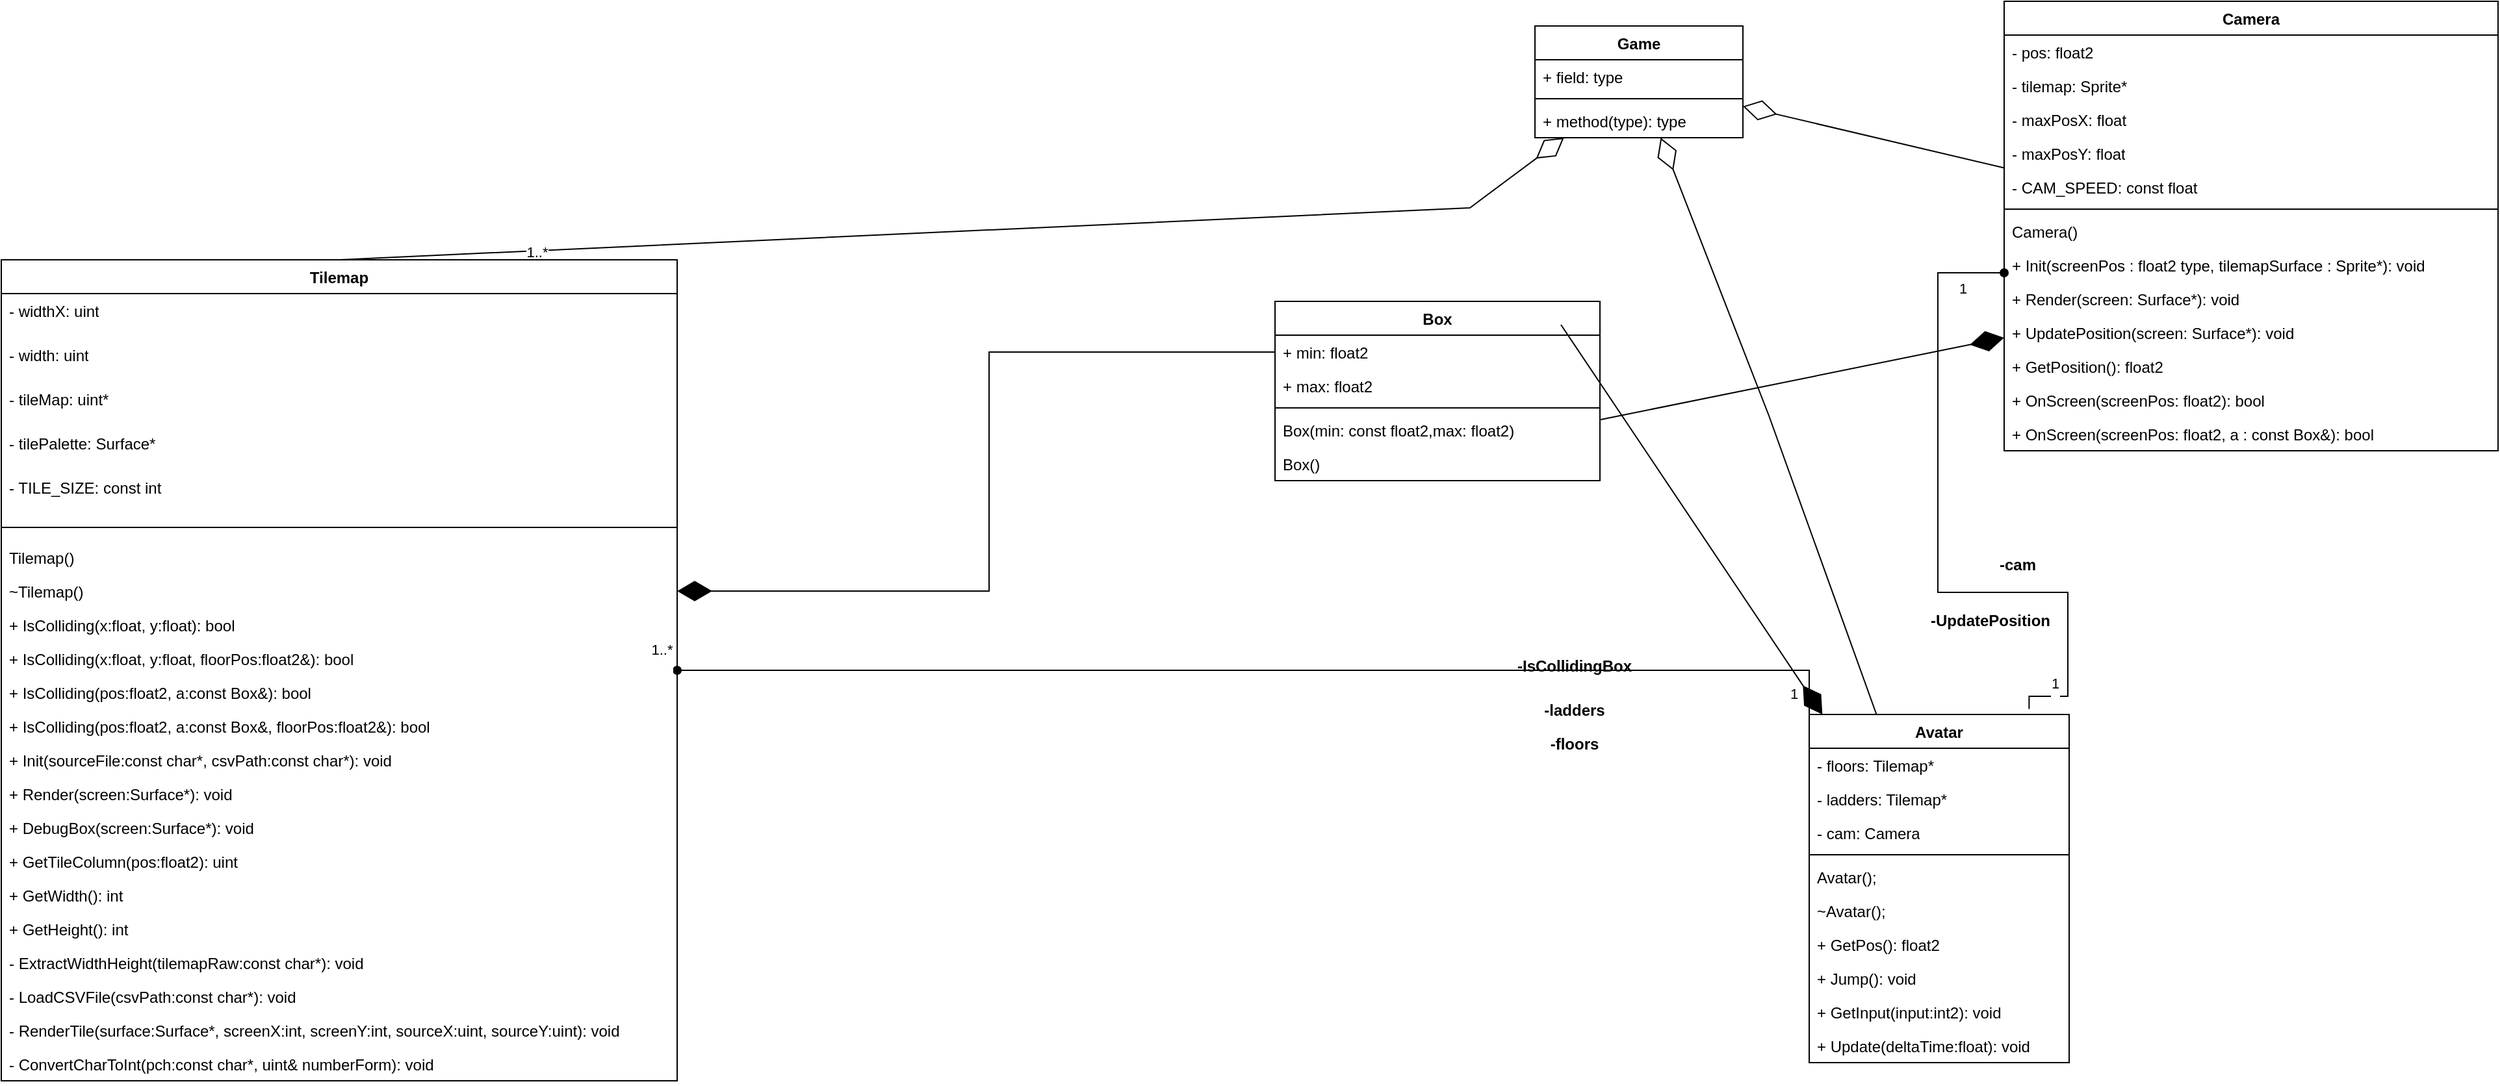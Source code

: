 <mxfile version="21.7.5" type="github">
  <diagram id="C5RBs43oDa-KdzZeNtuy" name="Page-1">
    <mxGraphModel dx="2981" dy="986" grid="1" gridSize="10" guides="1" tooltips="1" connect="1" arrows="1" fold="1" page="1" pageScale="1" pageWidth="827" pageHeight="1169" math="0" shadow="0">
      <root>
        <mxCell id="WIyWlLk6GJQsqaUBKTNV-0" />
        <mxCell id="WIyWlLk6GJQsqaUBKTNV-1" parent="WIyWlLk6GJQsqaUBKTNV-0" />
        <mxCell id="lK6UsOhh-sy1dXCpU7BD-0" value="&lt;div&gt;Game&lt;/div&gt;&lt;div&gt;&lt;br&gt;&lt;/div&gt;&lt;div&gt;&lt;br&gt;&lt;/div&gt;" style="swimlane;fontStyle=1;align=center;verticalAlign=top;childLayout=stackLayout;horizontal=1;startSize=26;horizontalStack=0;resizeParent=1;resizeParentMax=0;resizeLast=0;collapsible=1;marginBottom=0;whiteSpace=wrap;html=1;" parent="WIyWlLk6GJQsqaUBKTNV-1" vertex="1">
          <mxGeometry x="370" y="140" width="160" height="86" as="geometry" />
        </mxCell>
        <mxCell id="lK6UsOhh-sy1dXCpU7BD-1" value="+ field: type" style="text;strokeColor=none;fillColor=none;align=left;verticalAlign=top;spacingLeft=4;spacingRight=4;overflow=hidden;rotatable=0;points=[[0,0.5],[1,0.5]];portConstraint=eastwest;whiteSpace=wrap;html=1;" parent="lK6UsOhh-sy1dXCpU7BD-0" vertex="1">
          <mxGeometry y="26" width="160" height="26" as="geometry" />
        </mxCell>
        <mxCell id="lK6UsOhh-sy1dXCpU7BD-2" value="" style="line;strokeWidth=1;fillColor=none;align=left;verticalAlign=middle;spacingTop=-1;spacingLeft=3;spacingRight=3;rotatable=0;labelPosition=right;points=[];portConstraint=eastwest;strokeColor=inherit;" parent="lK6UsOhh-sy1dXCpU7BD-0" vertex="1">
          <mxGeometry y="52" width="160" height="8" as="geometry" />
        </mxCell>
        <mxCell id="lK6UsOhh-sy1dXCpU7BD-3" value="+ method(type): type" style="text;strokeColor=none;fillColor=none;align=left;verticalAlign=top;spacingLeft=4;spacingRight=4;overflow=hidden;rotatable=0;points=[[0,0.5],[1,0.5]];portConstraint=eastwest;whiteSpace=wrap;html=1;" parent="lK6UsOhh-sy1dXCpU7BD-0" vertex="1">
          <mxGeometry y="60" width="160" height="26" as="geometry" />
        </mxCell>
        <mxCell id="lK6UsOhh-sy1dXCpU7BD-16" value="" style="endArrow=diamondThin;html=1;rounded=0;align=center;verticalAlign=top;endFill=0;labelBackgroundColor=none;endSize=24;startArrow=none;startFill=0;exitX=0.5;exitY=0;exitDx=0;exitDy=0;" parent="WIyWlLk6GJQsqaUBKTNV-1" source="lK6UsOhh-sy1dXCpU7BD-4" target="lK6UsOhh-sy1dXCpU7BD-0" edge="1">
          <mxGeometry relative="1" as="geometry">
            <mxPoint x="230" y="240" as="sourcePoint" />
            <mxPoint x="390" y="240" as="targetPoint" />
            <Array as="points">
              <mxPoint x="320" y="280" />
            </Array>
          </mxGeometry>
        </mxCell>
        <mxCell id="lK6UsOhh-sy1dXCpU7BD-23" value="&lt;div&gt;1..*&lt;/div&gt;&lt;div&gt;&lt;br&gt;&lt;/div&gt;" style="edgeLabel;html=1;align=center;verticalAlign=middle;resizable=0;points=[];rotation=0;container=1;" parent="lK6UsOhh-sy1dXCpU7BD-16" vertex="1" connectable="0">
          <mxGeometry relative="1" as="geometry">
            <mxPoint x="-328" y="23" as="offset" />
          </mxGeometry>
        </mxCell>
        <mxCell id="lK6UsOhh-sy1dXCpU7BD-21" value="" style="endArrow=diamondThin;html=1;rounded=0;align=center;verticalAlign=top;endFill=0;labelBackgroundColor=none;endSize=24;startArrow=none;startFill=0;" parent="WIyWlLk6GJQsqaUBKTNV-1" source="lK6UsOhh-sy1dXCpU7BD-8" target="lK6UsOhh-sy1dXCpU7BD-0" edge="1">
          <mxGeometry relative="1" as="geometry">
            <mxPoint x="280" y="330" as="sourcePoint" />
            <mxPoint x="402" y="236" as="targetPoint" />
            <Array as="points">
              <mxPoint x="550" y="440" />
            </Array>
          </mxGeometry>
        </mxCell>
        <mxCell id="lK6UsOhh-sy1dXCpU7BD-22" value="" style="endArrow=diamondThin;html=1;rounded=0;align=center;verticalAlign=top;endFill=0;labelBackgroundColor=none;endSize=24;startArrow=none;startFill=0;" parent="WIyWlLk6GJQsqaUBKTNV-1" source="lK6UsOhh-sy1dXCpU7BD-171" target="lK6UsOhh-sy1dXCpU7BD-0" edge="1">
          <mxGeometry relative="1" as="geometry">
            <mxPoint x="1052.5" y="150" as="sourcePoint" />
            <mxPoint x="465" y="236" as="targetPoint" />
            <Array as="points" />
          </mxGeometry>
        </mxCell>
        <mxCell id="lK6UsOhh-sy1dXCpU7BD-50" style="edgeStyle=orthogonalEdgeStyle;rounded=0;orthogonalLoop=1;jettySize=auto;html=1;endArrow=oval;endFill=1;exitX=0.846;exitY=-0.016;exitDx=0;exitDy=0;exitPerimeter=0;" parent="WIyWlLk6GJQsqaUBKTNV-1" source="lK6UsOhh-sy1dXCpU7BD-8" target="lK6UsOhh-sy1dXCpU7BD-171" edge="1">
          <mxGeometry relative="1" as="geometry">
            <mxPoint x="905.029" y="227.667" as="targetPoint" />
            <Array as="points">
              <mxPoint x="750" y="656" />
              <mxPoint x="780" y="656" />
              <mxPoint x="780" y="576" />
              <mxPoint x="680" y="576" />
              <mxPoint x="680" y="330" />
              <mxPoint x="905" y="330" />
            </Array>
          </mxGeometry>
        </mxCell>
        <mxCell id="lK6UsOhh-sy1dXCpU7BD-51" style="edgeStyle=orthogonalEdgeStyle;rounded=0;orthogonalLoop=1;jettySize=auto;html=1;exitX=0;exitY=0;exitDx=0;exitDy=0;endArrow=oval;endFill=1;" parent="WIyWlLk6GJQsqaUBKTNV-1" source="lK6UsOhh-sy1dXCpU7BD-8" target="lK6UsOhh-sy1dXCpU7BD-4" edge="1">
          <mxGeometry relative="1" as="geometry" />
        </mxCell>
        <mxCell id="lK6UsOhh-sy1dXCpU7BD-86" value="" style="group" parent="WIyWlLk6GJQsqaUBKTNV-1" vertex="1" connectable="0">
          <mxGeometry x="-810" y="320" width="520" height="632" as="geometry" />
        </mxCell>
        <mxCell id="lK6UsOhh-sy1dXCpU7BD-4" value="&lt;div&gt;Tilemap&lt;/div&gt;&lt;div&gt;&lt;br&gt;&lt;/div&gt;&lt;div&gt;&lt;br&gt;&lt;/div&gt;&lt;div&gt;&lt;br&gt;&lt;/div&gt;" style="swimlane;fontStyle=1;align=center;verticalAlign=top;childLayout=stackLayout;horizontal=1;startSize=26;horizontalStack=0;resizeParent=1;resizeParentMax=0;resizeLast=0;collapsible=1;marginBottom=0;whiteSpace=wrap;html=1;rounded=0;" parent="lK6UsOhh-sy1dXCpU7BD-86" vertex="1">
          <mxGeometry width="520" height="632" as="geometry" />
        </mxCell>
        <mxCell id="lK6UsOhh-sy1dXCpU7BD-5" value="&lt;div&gt;- widthX: uint&lt;/div&gt;" style="text;strokeColor=none;fillColor=none;align=left;verticalAlign=top;spacingLeft=4;spacingRight=4;overflow=hidden;rotatable=0;points=[[0,0.5],[1,0.5]];portConstraint=eastwest;whiteSpace=wrap;html=1;" parent="lK6UsOhh-sy1dXCpU7BD-4" vertex="1">
          <mxGeometry y="26" width="520" height="34" as="geometry" />
        </mxCell>
        <mxCell id="lK6UsOhh-sy1dXCpU7BD-30" value="&lt;div&gt;- width: uint&lt;/div&gt;" style="text;strokeColor=none;fillColor=none;align=left;verticalAlign=top;spacingLeft=4;spacingRight=4;overflow=hidden;rotatable=0;points=[[0,0.5],[1,0.5]];portConstraint=eastwest;whiteSpace=wrap;html=1;" parent="lK6UsOhh-sy1dXCpU7BD-4" vertex="1">
          <mxGeometry y="60" width="520" height="34" as="geometry" />
        </mxCell>
        <mxCell id="lK6UsOhh-sy1dXCpU7BD-31" value="&lt;div&gt;- tileMap: uint*&lt;/div&gt;" style="text;strokeColor=none;fillColor=none;align=left;verticalAlign=top;spacingLeft=4;spacingRight=4;overflow=hidden;rotatable=0;points=[[0,0.5],[1,0.5]];portConstraint=eastwest;whiteSpace=wrap;html=1;" parent="lK6UsOhh-sy1dXCpU7BD-4" vertex="1">
          <mxGeometry y="94" width="520" height="34" as="geometry" />
        </mxCell>
        <mxCell id="lK6UsOhh-sy1dXCpU7BD-32" value="&lt;div&gt;- tilePalette: Surface*&lt;/div&gt;" style="text;strokeColor=none;fillColor=none;align=left;verticalAlign=top;spacingLeft=4;spacingRight=4;overflow=hidden;rotatable=0;points=[[0,0.5],[1,0.5]];portConstraint=eastwest;whiteSpace=wrap;html=1;" parent="lK6UsOhh-sy1dXCpU7BD-4" vertex="1">
          <mxGeometry y="128" width="520" height="34" as="geometry" />
        </mxCell>
        <mxCell id="lK6UsOhh-sy1dXCpU7BD-33" value="&lt;div&gt;- TILE_SIZE: const int&lt;/div&gt;" style="text;strokeColor=none;fillColor=none;align=left;verticalAlign=top;spacingLeft=4;spacingRight=4;overflow=hidden;rotatable=0;points=[[0,0.5],[1,0.5]];portConstraint=eastwest;whiteSpace=wrap;html=1;" parent="lK6UsOhh-sy1dXCpU7BD-4" vertex="1">
          <mxGeometry y="162" width="520" height="34" as="geometry" />
        </mxCell>
        <mxCell id="lK6UsOhh-sy1dXCpU7BD-6" value="" style="line;strokeWidth=1;fillColor=none;align=left;verticalAlign=middle;spacingTop=-1;spacingLeft=3;spacingRight=3;rotatable=0;labelPosition=right;points=[];portConstraint=eastwest;strokeColor=inherit;" parent="lK6UsOhh-sy1dXCpU7BD-4" vertex="1">
          <mxGeometry y="196" width="520" height="20" as="geometry" />
        </mxCell>
        <mxCell id="lK6UsOhh-sy1dXCpU7BD-7" value="Tilemap() " style="text;strokeColor=none;fillColor=none;align=left;verticalAlign=top;spacingLeft=4;spacingRight=4;overflow=hidden;rotatable=0;points=[[0,0.5],[1,0.5]];portConstraint=eastwest;whiteSpace=wrap;html=1;" parent="lK6UsOhh-sy1dXCpU7BD-4" vertex="1">
          <mxGeometry y="216" width="520" height="26" as="geometry" />
        </mxCell>
        <mxCell id="lK6UsOhh-sy1dXCpU7BD-35" value="~Tilemap()" style="text;strokeColor=none;fillColor=none;align=left;verticalAlign=top;spacingLeft=4;spacingRight=4;overflow=hidden;rotatable=0;points=[[0,0.5],[1,0.5]];portConstraint=eastwest;whiteSpace=wrap;html=1;" parent="lK6UsOhh-sy1dXCpU7BD-4" vertex="1">
          <mxGeometry y="242" width="520" height="26" as="geometry" />
        </mxCell>
        <mxCell id="lK6UsOhh-sy1dXCpU7BD-34" value="+ IsColliding(x:float, y:float): bool" style="text;strokeColor=none;fillColor=none;align=left;verticalAlign=top;spacingLeft=4;spacingRight=4;overflow=hidden;rotatable=0;points=[[0,0.5],[1,0.5]];portConstraint=eastwest;whiteSpace=wrap;html=1;" parent="lK6UsOhh-sy1dXCpU7BD-4" vertex="1">
          <mxGeometry y="268" width="520" height="26" as="geometry" />
        </mxCell>
        <mxCell id="lK6UsOhh-sy1dXCpU7BD-36" value="+ IsColliding(x:float, y:float, floorPos:float2&amp;amp;): bool" style="text;strokeColor=none;fillColor=none;align=left;verticalAlign=top;spacingLeft=4;spacingRight=4;overflow=hidden;rotatable=0;points=[[0,0.5],[1,0.5]];portConstraint=eastwest;whiteSpace=wrap;html=1;" parent="lK6UsOhh-sy1dXCpU7BD-4" vertex="1">
          <mxGeometry y="294" width="520" height="26" as="geometry" />
        </mxCell>
        <mxCell id="lK6UsOhh-sy1dXCpU7BD-37" value="+ IsColliding(pos:float2, a:const Box&amp;amp;): bool" style="text;strokeColor=none;fillColor=none;align=left;verticalAlign=top;spacingLeft=4;spacingRight=4;overflow=hidden;rotatable=0;points=[[0,0.5],[1,0.5]];portConstraint=eastwest;whiteSpace=wrap;html=1;" parent="lK6UsOhh-sy1dXCpU7BD-4" vertex="1">
          <mxGeometry y="320" width="520" height="26" as="geometry" />
        </mxCell>
        <mxCell id="lK6UsOhh-sy1dXCpU7BD-39" value="+ IsColliding(pos:float2, a:const Box&amp;amp;, floorPos:float2&amp;amp;): bool" style="text;strokeColor=none;fillColor=none;align=left;verticalAlign=top;spacingLeft=4;spacingRight=4;overflow=hidden;rotatable=0;points=[[0,0.5],[1,0.5]];portConstraint=eastwest;whiteSpace=wrap;html=1;" parent="lK6UsOhh-sy1dXCpU7BD-4" vertex="1">
          <mxGeometry y="346" width="520" height="26" as="geometry" />
        </mxCell>
        <mxCell id="lK6UsOhh-sy1dXCpU7BD-40" value="+ Init(sourceFile:const char*, csvPath:const char*): void" style="text;strokeColor=none;fillColor=none;align=left;verticalAlign=top;spacingLeft=4;spacingRight=4;overflow=hidden;rotatable=0;points=[[0,0.5],[1,0.5]];portConstraint=eastwest;whiteSpace=wrap;html=1;" parent="lK6UsOhh-sy1dXCpU7BD-4" vertex="1">
          <mxGeometry y="372" width="520" height="26" as="geometry" />
        </mxCell>
        <mxCell id="lK6UsOhh-sy1dXCpU7BD-41" value="+ Render(screen:Surface*): void" style="text;strokeColor=none;fillColor=none;align=left;verticalAlign=top;spacingLeft=4;spacingRight=4;overflow=hidden;rotatable=0;points=[[0,0.5],[1,0.5]];portConstraint=eastwest;whiteSpace=wrap;html=1;" parent="lK6UsOhh-sy1dXCpU7BD-4" vertex="1">
          <mxGeometry y="398" width="520" height="26" as="geometry" />
        </mxCell>
        <mxCell id="lK6UsOhh-sy1dXCpU7BD-42" value="+ DebugBox(screen:Surface*): void" style="text;strokeColor=none;fillColor=none;align=left;verticalAlign=top;spacingLeft=4;spacingRight=4;overflow=hidden;rotatable=0;points=[[0,0.5],[1,0.5]];portConstraint=eastwest;whiteSpace=wrap;html=1;" parent="lK6UsOhh-sy1dXCpU7BD-4" vertex="1">
          <mxGeometry y="424" width="520" height="26" as="geometry" />
        </mxCell>
        <mxCell id="lK6UsOhh-sy1dXCpU7BD-43" value="+ GetTileColumn(pos:float2): uint" style="text;strokeColor=none;fillColor=none;align=left;verticalAlign=top;spacingLeft=4;spacingRight=4;overflow=hidden;rotatable=0;points=[[0,0.5],[1,0.5]];portConstraint=eastwest;whiteSpace=wrap;html=1;" parent="lK6UsOhh-sy1dXCpU7BD-4" vertex="1">
          <mxGeometry y="450" width="520" height="26" as="geometry" />
        </mxCell>
        <mxCell id="lK6UsOhh-sy1dXCpU7BD-44" value="+ GetWidth(): int" style="text;strokeColor=none;fillColor=none;align=left;verticalAlign=top;spacingLeft=4;spacingRight=4;overflow=hidden;rotatable=0;points=[[0,0.5],[1,0.5]];portConstraint=eastwest;whiteSpace=wrap;html=1;" parent="lK6UsOhh-sy1dXCpU7BD-4" vertex="1">
          <mxGeometry y="476" width="520" height="26" as="geometry" />
        </mxCell>
        <mxCell id="lK6UsOhh-sy1dXCpU7BD-45" value="+ GetHeight(): int" style="text;strokeColor=none;fillColor=none;align=left;verticalAlign=top;spacingLeft=4;spacingRight=4;overflow=hidden;rotatable=0;points=[[0,0.5],[1,0.5]];portConstraint=eastwest;whiteSpace=wrap;html=1;" parent="lK6UsOhh-sy1dXCpU7BD-4" vertex="1">
          <mxGeometry y="502" width="520" height="26" as="geometry" />
        </mxCell>
        <mxCell id="lK6UsOhh-sy1dXCpU7BD-59" value="- ExtractWidthHeight(tilemapRaw:const char*): void" style="text;strokeColor=none;fillColor=none;align=left;verticalAlign=top;spacingLeft=4;spacingRight=4;overflow=hidden;rotatable=0;points=[[0,0.5],[1,0.5]];portConstraint=eastwest;whiteSpace=wrap;html=1;" parent="lK6UsOhh-sy1dXCpU7BD-4" vertex="1">
          <mxGeometry y="528" width="520" height="26" as="geometry" />
        </mxCell>
        <mxCell id="lK6UsOhh-sy1dXCpU7BD-60" value="- LoadCSVFile(csvPath:const char*): void" style="text;strokeColor=none;fillColor=none;align=left;verticalAlign=top;spacingLeft=4;spacingRight=4;overflow=hidden;rotatable=0;points=[[0,0.5],[1,0.5]];portConstraint=eastwest;whiteSpace=wrap;html=1;" parent="lK6UsOhh-sy1dXCpU7BD-4" vertex="1">
          <mxGeometry y="554" width="520" height="26" as="geometry" />
        </mxCell>
        <mxCell id="lK6UsOhh-sy1dXCpU7BD-61" value="- RenderTile(surface:Surface*, screenX:int, screenY:int, sourceX:uint, sourceY:uint): void" style="text;strokeColor=none;fillColor=none;align=left;verticalAlign=top;spacingLeft=4;spacingRight=4;overflow=hidden;rotatable=0;points=[[0,0.5],[1,0.5]];portConstraint=eastwest;whiteSpace=wrap;html=1;" parent="lK6UsOhh-sy1dXCpU7BD-4" vertex="1">
          <mxGeometry y="580" width="520" height="26" as="geometry" />
        </mxCell>
        <mxCell id="lK6UsOhh-sy1dXCpU7BD-62" value="- ConvertCharToInt(pch:const char*, uint&amp;amp; numberForm): void" style="text;strokeColor=none;fillColor=none;align=left;verticalAlign=top;spacingLeft=4;spacingRight=4;overflow=hidden;rotatable=0;points=[[0,0.5],[1,0.5]];portConstraint=eastwest;whiteSpace=wrap;html=1;" parent="lK6UsOhh-sy1dXCpU7BD-4" vertex="1">
          <mxGeometry y="606" width="520" height="26" as="geometry" />
        </mxCell>
        <mxCell id="lK6UsOhh-sy1dXCpU7BD-52" value="&lt;div&gt;1..*&lt;/div&gt;&lt;div&gt;&lt;br&gt;&lt;/div&gt;" style="edgeLabel;html=1;align=center;verticalAlign=middle;resizable=0;points=[];container=0;" parent="lK6UsOhh-sy1dXCpU7BD-86" vertex="1" connectable="0">
          <mxGeometry x="550" y="320" as="geometry">
            <mxPoint x="-42" y="-13" as="offset" />
          </mxGeometry>
        </mxCell>
        <mxCell id="lK6UsOhh-sy1dXCpU7BD-87" value="" style="group" parent="WIyWlLk6GJQsqaUBKTNV-1" vertex="1" connectable="0">
          <mxGeometry x="360" y="560" width="451" height="352" as="geometry" />
        </mxCell>
        <mxCell id="lK6UsOhh-sy1dXCpU7BD-72" value="-ladders" style="text;align=center;fontStyle=1;verticalAlign=middle;spacingLeft=3;spacingRight=3;strokeColor=none;rotatable=0;points=[[0,0.5],[1,0.5]];portConstraint=eastwest;html=1;" parent="lK6UsOhh-sy1dXCpU7BD-87" vertex="1">
          <mxGeometry y="94" width="80" height="26" as="geometry" />
        </mxCell>
        <mxCell id="lK6UsOhh-sy1dXCpU7BD-73" value="-floors" style="text;align=center;fontStyle=1;verticalAlign=middle;spacingLeft=3;spacingRight=3;strokeColor=none;rotatable=0;points=[[0,0.5],[1,0.5]];portConstraint=eastwest;html=1;" parent="lK6UsOhh-sy1dXCpU7BD-87" vertex="1">
          <mxGeometry y="120" width="80" height="26" as="geometry" />
        </mxCell>
        <mxCell id="lK6UsOhh-sy1dXCpU7BD-75" value="-IsCollidingBox" style="text;align=center;fontStyle=1;verticalAlign=middle;spacingLeft=3;spacingRight=3;strokeColor=none;rotatable=0;points=[[0,0.5],[1,0.5]];portConstraint=eastwest;html=1;" parent="lK6UsOhh-sy1dXCpU7BD-87" vertex="1">
          <mxGeometry y="60" width="80" height="26" as="geometry" />
        </mxCell>
        <mxCell id="lK6UsOhh-sy1dXCpU7BD-76" value="-UpdatePosition" style="text;align=center;fontStyle=1;verticalAlign=middle;spacingLeft=3;spacingRight=3;strokeColor=none;rotatable=0;points=[[0,0.5],[1,0.5]];portConstraint=eastwest;html=1;" parent="lK6UsOhh-sy1dXCpU7BD-87" vertex="1">
          <mxGeometry x="320" y="25" width="80" height="26" as="geometry" />
        </mxCell>
        <mxCell id="lK6UsOhh-sy1dXCpU7BD-85" value="" style="group" parent="lK6UsOhh-sy1dXCpU7BD-87" vertex="1" connectable="0">
          <mxGeometry x="209.003" y="93.0" width="211.997" height="259.0" as="geometry" />
        </mxCell>
        <mxCell id="lK6UsOhh-sy1dXCpU7BD-8" value="&lt;div&gt;Avatar&lt;/div&gt;&lt;div&gt;&lt;br&gt;&lt;/div&gt;" style="swimlane;fontStyle=1;align=center;verticalAlign=top;childLayout=stackLayout;horizontal=1;startSize=26;horizontalStack=0;resizeParent=1;resizeParentMax=0;resizeLast=0;collapsible=1;marginBottom=0;whiteSpace=wrap;html=1;" parent="lK6UsOhh-sy1dXCpU7BD-85" vertex="1">
          <mxGeometry x="11.997" y="17.0" width="200" height="268" as="geometry" />
        </mxCell>
        <mxCell id="lK6UsOhh-sy1dXCpU7BD-9" value="- floors: Tilemap*" style="text;strokeColor=none;fillColor=none;align=left;verticalAlign=top;spacingLeft=4;spacingRight=4;overflow=hidden;rotatable=0;points=[[0,0.5],[1,0.5]];portConstraint=eastwest;whiteSpace=wrap;html=1;" parent="lK6UsOhh-sy1dXCpU7BD-8" vertex="1">
          <mxGeometry y="26" width="200" height="26" as="geometry" />
        </mxCell>
        <mxCell id="lK6UsOhh-sy1dXCpU7BD-88" value="- ladders: Tilemap*" style="text;strokeColor=none;fillColor=none;align=left;verticalAlign=top;spacingLeft=4;spacingRight=4;overflow=hidden;rotatable=0;points=[[0,0.5],[1,0.5]];portConstraint=eastwest;whiteSpace=wrap;html=1;" parent="lK6UsOhh-sy1dXCpU7BD-8" vertex="1">
          <mxGeometry y="52" width="200" height="26" as="geometry" />
        </mxCell>
        <mxCell id="lK6UsOhh-sy1dXCpU7BD-26" value="- cam: Camera" style="text;strokeColor=none;fillColor=none;align=left;verticalAlign=top;spacingLeft=4;spacingRight=4;overflow=hidden;rotatable=0;points=[[0,0.5],[1,0.5]];portConstraint=eastwest;whiteSpace=wrap;html=1;" parent="lK6UsOhh-sy1dXCpU7BD-8" vertex="1">
          <mxGeometry y="78" width="200" height="26" as="geometry" />
        </mxCell>
        <mxCell id="lK6UsOhh-sy1dXCpU7BD-10" value="" style="line;strokeWidth=1;fillColor=none;align=left;verticalAlign=middle;spacingTop=-1;spacingLeft=3;spacingRight=3;rotatable=0;labelPosition=right;points=[];portConstraint=eastwest;strokeColor=inherit;" parent="lK6UsOhh-sy1dXCpU7BD-8" vertex="1">
          <mxGeometry y="104" width="200" height="8" as="geometry" />
        </mxCell>
        <mxCell id="lK6UsOhh-sy1dXCpU7BD-11" value="Avatar();" style="text;strokeColor=none;fillColor=none;align=left;verticalAlign=top;spacingLeft=4;spacingRight=4;overflow=hidden;rotatable=0;points=[[0,0.5],[1,0.5]];portConstraint=eastwest;whiteSpace=wrap;html=1;" parent="lK6UsOhh-sy1dXCpU7BD-8" vertex="1">
          <mxGeometry y="112" width="200" height="26" as="geometry" />
        </mxCell>
        <mxCell id="lK6UsOhh-sy1dXCpU7BD-55" value="~Avatar();" style="text;strokeColor=none;fillColor=none;align=left;verticalAlign=top;spacingLeft=4;spacingRight=4;overflow=hidden;rotatable=0;points=[[0,0.5],[1,0.5]];portConstraint=eastwest;whiteSpace=wrap;html=1;" parent="lK6UsOhh-sy1dXCpU7BD-8" vertex="1">
          <mxGeometry y="138" width="200" height="26" as="geometry" />
        </mxCell>
        <mxCell id="lK6UsOhh-sy1dXCpU7BD-54" value="+ GetPos(): float2" style="text;strokeColor=none;fillColor=none;align=left;verticalAlign=top;spacingLeft=4;spacingRight=4;overflow=hidden;rotatable=0;points=[[0,0.5],[1,0.5]];portConstraint=eastwest;whiteSpace=wrap;html=1;" parent="lK6UsOhh-sy1dXCpU7BD-8" vertex="1">
          <mxGeometry y="164" width="200" height="26" as="geometry" />
        </mxCell>
        <mxCell id="lK6UsOhh-sy1dXCpU7BD-56" value="+ Jump(): void" style="text;strokeColor=none;fillColor=none;align=left;verticalAlign=top;spacingLeft=4;spacingRight=4;overflow=hidden;rotatable=0;points=[[0,0.5],[1,0.5]];portConstraint=eastwest;whiteSpace=wrap;html=1;" parent="lK6UsOhh-sy1dXCpU7BD-8" vertex="1">
          <mxGeometry y="190" width="200" height="26" as="geometry" />
        </mxCell>
        <mxCell id="lK6UsOhh-sy1dXCpU7BD-58" value="+ GetInput(input:int2): void" style="text;strokeColor=none;fillColor=none;align=left;verticalAlign=top;spacingLeft=4;spacingRight=4;overflow=hidden;rotatable=0;points=[[0,0.5],[1,0.5]];portConstraint=eastwest;whiteSpace=wrap;html=1;" parent="lK6UsOhh-sy1dXCpU7BD-8" vertex="1">
          <mxGeometry y="216" width="200" height="26" as="geometry" />
        </mxCell>
        <mxCell id="lK6UsOhh-sy1dXCpU7BD-57" value="+ Update(deltaTime:float): void" style="text;strokeColor=none;fillColor=none;align=left;verticalAlign=top;spacingLeft=4;spacingRight=4;overflow=hidden;rotatable=0;points=[[0,0.5],[1,0.5]];portConstraint=eastwest;whiteSpace=wrap;html=1;" parent="lK6UsOhh-sy1dXCpU7BD-8" vertex="1">
          <mxGeometry y="242" width="200" height="26" as="geometry" />
        </mxCell>
        <mxCell id="lK6UsOhh-sy1dXCpU7BD-46" value="&lt;div&gt;1&lt;/div&gt;&lt;div&gt;&lt;br&gt;&lt;/div&gt;" style="edgeLabel;html=1;align=center;verticalAlign=middle;resizable=0;points=[];" parent="lK6UsOhh-sy1dXCpU7BD-85" vertex="1" connectable="0">
          <mxGeometry x="12" y="3" as="geometry">
            <mxPoint x="-12" y="5" as="offset" />
          </mxGeometry>
        </mxCell>
        <mxCell id="lK6UsOhh-sy1dXCpU7BD-83" value="&lt;div&gt;1&lt;/div&gt;&lt;div&gt;&lt;br&gt;&lt;/div&gt;" style="edgeLabel;html=1;align=center;verticalAlign=middle;resizable=0;points=[];" parent="lK6UsOhh-sy1dXCpU7BD-85" vertex="1" connectable="0">
          <mxGeometry x="292" y="3" as="geometry">
            <mxPoint x="-91" y="-3" as="offset" />
          </mxGeometry>
        </mxCell>
        <mxCell id="lK6UsOhh-sy1dXCpU7BD-77" value="-cam" style="text;align=center;fontStyle=1;verticalAlign=middle;spacingLeft=3;spacingRight=3;strokeColor=none;rotatable=0;points=[[0,0.5],[1,0.5]];portConstraint=eastwest;html=1;" parent="WIyWlLk6GJQsqaUBKTNV-1" vertex="1">
          <mxGeometry x="701" y="540" width="80" height="30" as="geometry" />
        </mxCell>
        <mxCell id="lK6UsOhh-sy1dXCpU7BD-103" value="Box" style="swimlane;fontStyle=1;align=center;verticalAlign=top;childLayout=stackLayout;horizontal=1;startSize=26;horizontalStack=0;resizeParent=1;resizeParentMax=0;resizeLast=0;collapsible=1;marginBottom=0;whiteSpace=wrap;html=1;" parent="WIyWlLk6GJQsqaUBKTNV-1" vertex="1">
          <mxGeometry x="170" y="352" width="250" height="138" as="geometry" />
        </mxCell>
        <mxCell id="lK6UsOhh-sy1dXCpU7BD-112" value="" style="endArrow=diamondThin;endFill=1;endSize=24;html=1;rounded=0;" parent="lK6UsOhh-sy1dXCpU7BD-103" target="lK6UsOhh-sy1dXCpU7BD-8" edge="1">
          <mxGeometry width="160" relative="1" as="geometry">
            <mxPoint x="220" y="18" as="sourcePoint" />
            <mxPoint x="380" y="18" as="targetPoint" />
          </mxGeometry>
        </mxCell>
        <mxCell id="lK6UsOhh-sy1dXCpU7BD-104" value="+ min: float2" style="text;strokeColor=none;fillColor=none;align=left;verticalAlign=top;spacingLeft=4;spacingRight=4;overflow=hidden;rotatable=0;points=[[0,0.5],[1,0.5]];portConstraint=eastwest;whiteSpace=wrap;html=1;" parent="lK6UsOhh-sy1dXCpU7BD-103" vertex="1">
          <mxGeometry y="26" width="250" height="26" as="geometry" />
        </mxCell>
        <mxCell id="lK6UsOhh-sy1dXCpU7BD-107" value="+ max: float2" style="text;strokeColor=none;fillColor=none;align=left;verticalAlign=top;spacingLeft=4;spacingRight=4;overflow=hidden;rotatable=0;points=[[0,0.5],[1,0.5]];portConstraint=eastwest;whiteSpace=wrap;html=1;" parent="lK6UsOhh-sy1dXCpU7BD-103" vertex="1">
          <mxGeometry y="52" width="250" height="26" as="geometry" />
        </mxCell>
        <mxCell id="lK6UsOhh-sy1dXCpU7BD-105" value="" style="line;strokeWidth=1;fillColor=none;align=left;verticalAlign=middle;spacingTop=-1;spacingLeft=3;spacingRight=3;rotatable=0;labelPosition=right;points=[];portConstraint=eastwest;strokeColor=inherit;" parent="lK6UsOhh-sy1dXCpU7BD-103" vertex="1">
          <mxGeometry y="78" width="250" height="8" as="geometry" />
        </mxCell>
        <mxCell id="lK6UsOhh-sy1dXCpU7BD-106" value="Box(min: const float2,max: float2)" style="text;strokeColor=none;fillColor=none;align=left;verticalAlign=top;spacingLeft=4;spacingRight=4;overflow=hidden;rotatable=0;points=[[0,0.5],[1,0.5]];portConstraint=eastwest;whiteSpace=wrap;html=1;" parent="lK6UsOhh-sy1dXCpU7BD-103" vertex="1">
          <mxGeometry y="86" width="250" height="26" as="geometry" />
        </mxCell>
        <mxCell id="lK6UsOhh-sy1dXCpU7BD-108" value="Box()" style="text;strokeColor=none;fillColor=none;align=left;verticalAlign=top;spacingLeft=4;spacingRight=4;overflow=hidden;rotatable=0;points=[[0,0.5],[1,0.5]];portConstraint=eastwest;whiteSpace=wrap;html=1;" parent="lK6UsOhh-sy1dXCpU7BD-103" vertex="1">
          <mxGeometry y="112" width="250" height="26" as="geometry" />
        </mxCell>
        <mxCell id="lK6UsOhh-sy1dXCpU7BD-109" value="" style="endArrow=diamondThin;endFill=1;endSize=24;html=1;rounded=0;" parent="WIyWlLk6GJQsqaUBKTNV-1" edge="1">
          <mxGeometry width="160" relative="1" as="geometry">
            <mxPoint x="420" y="443.091" as="sourcePoint" />
            <mxPoint x="731" y="379.996" as="targetPoint" />
          </mxGeometry>
        </mxCell>
        <mxCell id="lK6UsOhh-sy1dXCpU7BD-113" style="edgeStyle=orthogonalEdgeStyle;rounded=0;orthogonalLoop=1;jettySize=auto;html=1;exitX=0;exitY=0.5;exitDx=0;exitDy=0;endArrow=diamondThin;endFill=1;entryX=1;entryY=0.5;entryDx=0;entryDy=0;endSize=24;" parent="WIyWlLk6GJQsqaUBKTNV-1" source="lK6UsOhh-sy1dXCpU7BD-104" target="lK6UsOhh-sy1dXCpU7BD-35" edge="1">
          <mxGeometry relative="1" as="geometry" />
        </mxCell>
        <mxCell id="lK6UsOhh-sy1dXCpU7BD-171" value="Camera" style="swimlane;fontStyle=1;align=center;verticalAlign=top;childLayout=stackLayout;horizontal=1;startSize=26;horizontalStack=0;resizeParent=1;resizeParentMax=0;resizeLast=0;collapsible=1;marginBottom=0;whiteSpace=wrap;html=1;strokeColor=default;fontFamily=Helvetica;fontSize=12;fontColor=default;fillColor=none;gradientColor=none;" parent="WIyWlLk6GJQsqaUBKTNV-1" vertex="1">
          <mxGeometry x="731" y="121" width="380" height="346" as="geometry" />
        </mxCell>
        <mxCell id="lK6UsOhh-sy1dXCpU7BD-172" value="- pos: float2" style="text;strokeColor=none;fillColor=none;align=left;verticalAlign=top;spacingLeft=4;spacingRight=4;overflow=hidden;rotatable=0;points=[[0,0.5],[1,0.5]];portConstraint=eastwest;whiteSpace=wrap;html=1;fontSize=12;fontFamily=Helvetica;fontColor=default;" parent="lK6UsOhh-sy1dXCpU7BD-171" vertex="1">
          <mxGeometry y="26" width="380" height="26" as="geometry" />
        </mxCell>
        <mxCell id="lK6UsOhh-sy1dXCpU7BD-175" value="- tilemap: Sprite*" style="text;strokeColor=none;fillColor=none;align=left;verticalAlign=top;spacingLeft=4;spacingRight=4;overflow=hidden;rotatable=0;points=[[0,0.5],[1,0.5]];portConstraint=eastwest;whiteSpace=wrap;html=1;fontSize=12;fontFamily=Helvetica;fontColor=default;" parent="lK6UsOhh-sy1dXCpU7BD-171" vertex="1">
          <mxGeometry y="52" width="380" height="26" as="geometry" />
        </mxCell>
        <mxCell id="lK6UsOhh-sy1dXCpU7BD-176" value="- maxPosX: float" style="text;strokeColor=none;fillColor=none;align=left;verticalAlign=top;spacingLeft=4;spacingRight=4;overflow=hidden;rotatable=0;points=[[0,0.5],[1,0.5]];portConstraint=eastwest;whiteSpace=wrap;html=1;fontSize=12;fontFamily=Helvetica;fontColor=default;" parent="lK6UsOhh-sy1dXCpU7BD-171" vertex="1">
          <mxGeometry y="78" width="380" height="26" as="geometry" />
        </mxCell>
        <mxCell id="lK6UsOhh-sy1dXCpU7BD-177" value="- maxPosY: float" style="text;strokeColor=none;fillColor=none;align=left;verticalAlign=top;spacingLeft=4;spacingRight=4;overflow=hidden;rotatable=0;points=[[0,0.5],[1,0.5]];portConstraint=eastwest;whiteSpace=wrap;html=1;fontSize=12;fontFamily=Helvetica;fontColor=default;" parent="lK6UsOhh-sy1dXCpU7BD-171" vertex="1">
          <mxGeometry y="104" width="380" height="26" as="geometry" />
        </mxCell>
        <mxCell id="lK6UsOhh-sy1dXCpU7BD-178" value="- CAM_SPEED: const float" style="text;strokeColor=none;fillColor=none;align=left;verticalAlign=top;spacingLeft=4;spacingRight=4;overflow=hidden;rotatable=0;points=[[0,0.5],[1,0.5]];portConstraint=eastwest;whiteSpace=wrap;html=1;fontSize=12;fontFamily=Helvetica;fontColor=default;" parent="lK6UsOhh-sy1dXCpU7BD-171" vertex="1">
          <mxGeometry y="130" width="380" height="26" as="geometry" />
        </mxCell>
        <mxCell id="lK6UsOhh-sy1dXCpU7BD-173" value="" style="line;strokeWidth=1;fillColor=none;align=left;verticalAlign=middle;spacingTop=-1;spacingLeft=3;spacingRight=3;rotatable=0;labelPosition=right;points=[];portConstraint=eastwest;strokeColor=inherit;fontFamily=Helvetica;fontSize=12;fontColor=default;startSize=26;html=1;" parent="lK6UsOhh-sy1dXCpU7BD-171" vertex="1">
          <mxGeometry y="156" width="380" height="8" as="geometry" />
        </mxCell>
        <mxCell id="lK6UsOhh-sy1dXCpU7BD-166" value="Camera()" style="text;strokeColor=none;fillColor=none;align=left;verticalAlign=top;spacingLeft=4;spacingRight=4;overflow=hidden;rotatable=0;points=[[0,0.5],[1,0.5]];portConstraint=eastwest;whiteSpace=wrap;html=1;" parent="lK6UsOhh-sy1dXCpU7BD-171" vertex="1">
          <mxGeometry y="164" width="380" height="26" as="geometry" />
        </mxCell>
        <mxCell id="lK6UsOhh-sy1dXCpU7BD-167" value="+ Init(screenPos : float2 type, tilemapSurface : Sprite*): void" style="text;strokeColor=none;fillColor=none;align=left;verticalAlign=top;spacingLeft=4;spacingRight=4;overflow=hidden;rotatable=0;points=[[0,0.5],[1,0.5]];portConstraint=eastwest;whiteSpace=wrap;html=1;" parent="lK6UsOhh-sy1dXCpU7BD-171" vertex="1">
          <mxGeometry y="190" width="380" height="26" as="geometry" />
        </mxCell>
        <mxCell id="lK6UsOhh-sy1dXCpU7BD-169" value="+ Render(screen: Surface*): void" style="text;strokeColor=none;fillColor=none;align=left;verticalAlign=top;spacingLeft=4;spacingRight=4;overflow=hidden;rotatable=0;points=[[0,0.5],[1,0.5]];portConstraint=eastwest;whiteSpace=wrap;html=1;" parent="lK6UsOhh-sy1dXCpU7BD-171" vertex="1">
          <mxGeometry y="216" width="380" height="26" as="geometry" />
        </mxCell>
        <mxCell id="lK6UsOhh-sy1dXCpU7BD-168" value="+ UpdatePosition(screen: Surface*): void" style="text;strokeColor=none;fillColor=none;align=left;verticalAlign=top;spacingLeft=4;spacingRight=4;overflow=hidden;rotatable=0;points=[[0,0.5],[1,0.5]];portConstraint=eastwest;whiteSpace=wrap;html=1;" parent="lK6UsOhh-sy1dXCpU7BD-171" vertex="1">
          <mxGeometry y="242" width="380" height="26" as="geometry" />
        </mxCell>
        <mxCell id="lK6UsOhh-sy1dXCpU7BD-180" value="+ GetPosition(): float2" style="text;strokeColor=none;fillColor=none;align=left;verticalAlign=top;spacingLeft=4;spacingRight=4;overflow=hidden;rotatable=0;points=[[0,0.5],[1,0.5]];portConstraint=eastwest;whiteSpace=wrap;html=1;" parent="lK6UsOhh-sy1dXCpU7BD-171" vertex="1">
          <mxGeometry y="268" width="380" height="26" as="geometry" />
        </mxCell>
        <mxCell id="lK6UsOhh-sy1dXCpU7BD-181" value="+ OnScreen(screenPos: float2): bool" style="text;strokeColor=none;fillColor=none;align=left;verticalAlign=top;spacingLeft=4;spacingRight=4;overflow=hidden;rotatable=0;points=[[0,0.5],[1,0.5]];portConstraint=eastwest;whiteSpace=wrap;html=1;" parent="lK6UsOhh-sy1dXCpU7BD-171" vertex="1">
          <mxGeometry y="294" width="380" height="26" as="geometry" />
        </mxCell>
        <mxCell id="lK6UsOhh-sy1dXCpU7BD-182" value="+ OnScreen(screenPos: float2, a : const Box&amp;amp;): bool" style="text;strokeColor=none;fillColor=none;align=left;verticalAlign=top;spacingLeft=4;spacingRight=4;overflow=hidden;rotatable=0;points=[[0,0.5],[1,0.5]];portConstraint=eastwest;whiteSpace=wrap;html=1;" parent="lK6UsOhh-sy1dXCpU7BD-171" vertex="1">
          <mxGeometry y="320" width="380" height="26" as="geometry" />
        </mxCell>
        <mxCell id="lK6UsOhh-sy1dXCpU7BD-179" value="&lt;div&gt;1&lt;/div&gt;&lt;div&gt;&lt;br&gt;&lt;/div&gt;" style="edgeLabel;html=1;align=center;verticalAlign=middle;resizable=0;points=[];" parent="WIyWlLk6GJQsqaUBKTNV-1" vertex="1" connectable="0">
          <mxGeometry x="790.003" y="352.0" as="geometry">
            <mxPoint x="-91" y="-3" as="offset" />
          </mxGeometry>
        </mxCell>
      </root>
    </mxGraphModel>
  </diagram>
</mxfile>
